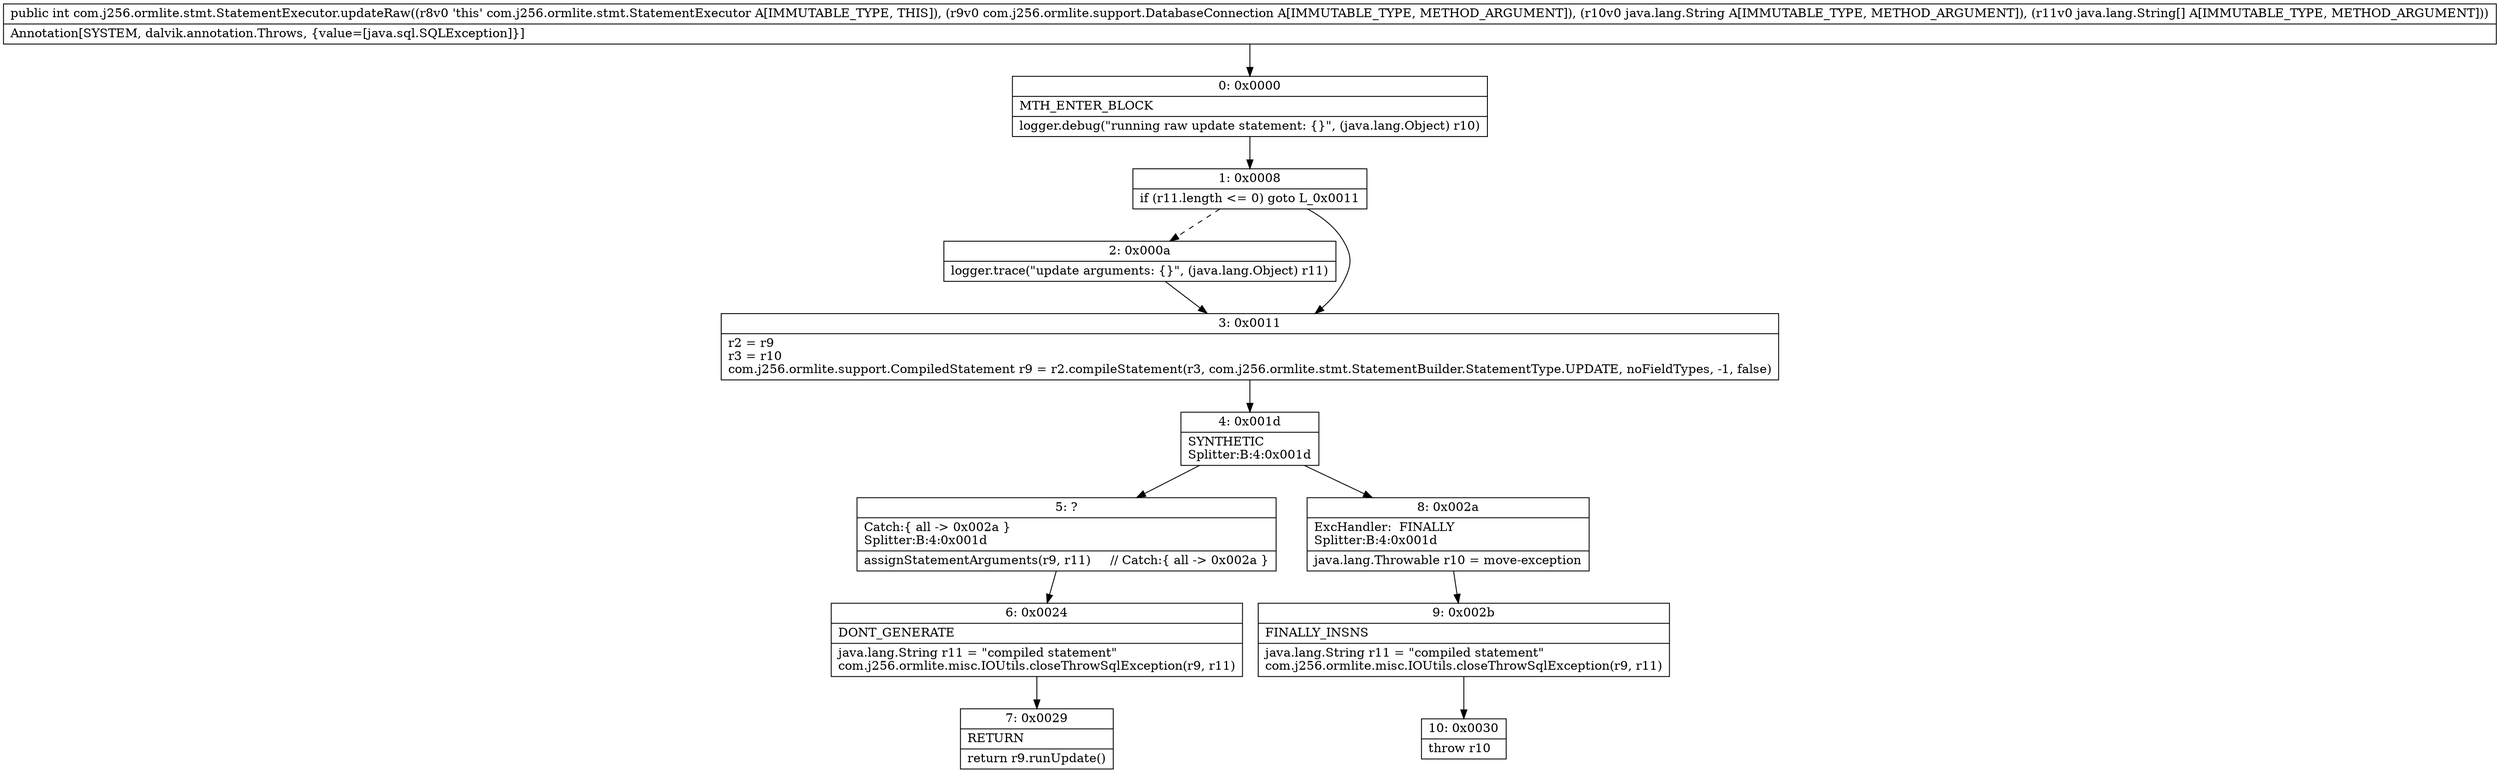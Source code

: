 digraph "CFG forcom.j256.ormlite.stmt.StatementExecutor.updateRaw(Lcom\/j256\/ormlite\/support\/DatabaseConnection;Ljava\/lang\/String;[Ljava\/lang\/String;)I" {
Node_0 [shape=record,label="{0\:\ 0x0000|MTH_ENTER_BLOCK\l|logger.debug(\"running raw update statement: \{\}\", (java.lang.Object) r10)\l}"];
Node_1 [shape=record,label="{1\:\ 0x0008|if (r11.length \<= 0) goto L_0x0011\l}"];
Node_2 [shape=record,label="{2\:\ 0x000a|logger.trace(\"update arguments: \{\}\", (java.lang.Object) r11)\l}"];
Node_3 [shape=record,label="{3\:\ 0x0011|r2 = r9\lr3 = r10\lcom.j256.ormlite.support.CompiledStatement r9 = r2.compileStatement(r3, com.j256.ormlite.stmt.StatementBuilder.StatementType.UPDATE, noFieldTypes, \-1, false)\l}"];
Node_4 [shape=record,label="{4\:\ 0x001d|SYNTHETIC\lSplitter:B:4:0x001d\l}"];
Node_5 [shape=record,label="{5\:\ ?|Catch:\{ all \-\> 0x002a \}\lSplitter:B:4:0x001d\l|assignStatementArguments(r9, r11)     \/\/ Catch:\{ all \-\> 0x002a \}\l}"];
Node_6 [shape=record,label="{6\:\ 0x0024|DONT_GENERATE\l|java.lang.String r11 = \"compiled statement\"\lcom.j256.ormlite.misc.IOUtils.closeThrowSqlException(r9, r11)\l}"];
Node_7 [shape=record,label="{7\:\ 0x0029|RETURN\l|return r9.runUpdate()\l}"];
Node_8 [shape=record,label="{8\:\ 0x002a|ExcHandler:  FINALLY\lSplitter:B:4:0x001d\l|java.lang.Throwable r10 = move\-exception\l}"];
Node_9 [shape=record,label="{9\:\ 0x002b|FINALLY_INSNS\l|java.lang.String r11 = \"compiled statement\"\lcom.j256.ormlite.misc.IOUtils.closeThrowSqlException(r9, r11)\l}"];
Node_10 [shape=record,label="{10\:\ 0x0030|throw r10\l}"];
MethodNode[shape=record,label="{public int com.j256.ormlite.stmt.StatementExecutor.updateRaw((r8v0 'this' com.j256.ormlite.stmt.StatementExecutor A[IMMUTABLE_TYPE, THIS]), (r9v0 com.j256.ormlite.support.DatabaseConnection A[IMMUTABLE_TYPE, METHOD_ARGUMENT]), (r10v0 java.lang.String A[IMMUTABLE_TYPE, METHOD_ARGUMENT]), (r11v0 java.lang.String[] A[IMMUTABLE_TYPE, METHOD_ARGUMENT]))  | Annotation[SYSTEM, dalvik.annotation.Throws, \{value=[java.sql.SQLException]\}]\l}"];
MethodNode -> Node_0;
Node_0 -> Node_1;
Node_1 -> Node_2[style=dashed];
Node_1 -> Node_3;
Node_2 -> Node_3;
Node_3 -> Node_4;
Node_4 -> Node_5;
Node_4 -> Node_8;
Node_5 -> Node_6;
Node_6 -> Node_7;
Node_8 -> Node_9;
Node_9 -> Node_10;
}

